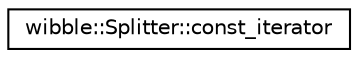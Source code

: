 digraph G
{
  edge [fontname="Helvetica",fontsize="10",labelfontname="Helvetica",labelfontsize="10"];
  node [fontname="Helvetica",fontsize="10",shape=record];
  rankdir="LR";
  Node1 [label="wibble::Splitter::const_iterator",height=0.2,width=0.4,color="black", fillcolor="white", style="filled",URL="$classwibble_1_1Splitter_1_1const__iterator.html",tooltip="Warning: the various iterators reuse the Regexps and therefore only one iteration of a Splitter can b..."];
}
